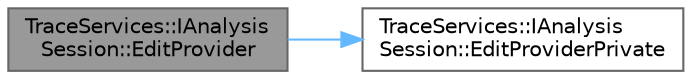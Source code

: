 digraph "TraceServices::IAnalysisSession::EditProvider"
{
 // INTERACTIVE_SVG=YES
 // LATEX_PDF_SIZE
  bgcolor="transparent";
  edge [fontname=Helvetica,fontsize=10,labelfontname=Helvetica,labelfontsize=10];
  node [fontname=Helvetica,fontsize=10,shape=box,height=0.2,width=0.4];
  rankdir="LR";
  Node1 [id="Node000001",label="TraceServices::IAnalysis\lSession::EditProvider",height=0.2,width=0.4,color="gray40", fillcolor="grey60", style="filled", fontcolor="black",tooltip=" "];
  Node1 -> Node2 [id="edge1_Node000001_Node000002",color="steelblue1",style="solid",tooltip=" "];
  Node2 [id="Node000002",label="TraceServices::IAnalysis\lSession::EditProviderPrivate",height=0.2,width=0.4,color="grey40", fillcolor="white", style="filled",URL="$d4/dc7/classTraceServices_1_1IAnalysisSession.html#a02bf153081136965a653c114e3a1e5f0",tooltip=" "];
}
